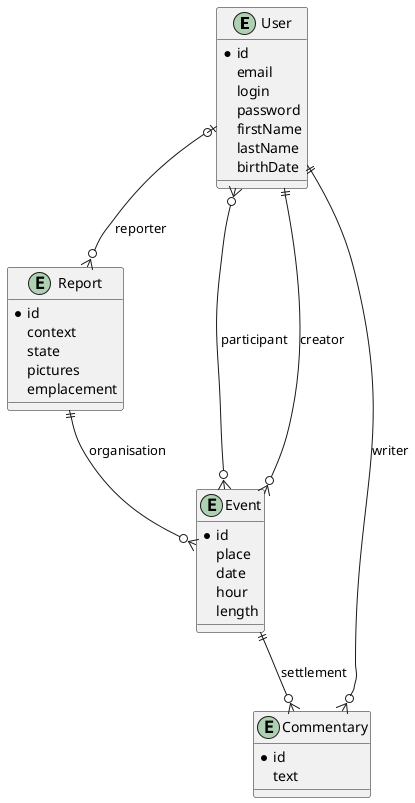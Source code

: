 @startuml

entity User{
    * id
    email
    login
    password
    firstName
    lastName
    birthDate
}

entity Report {
    * id
    context
    state
    pictures
    emplacement
}

entity Event {
    * id
    place
    date
    hour
    length
}

entity Commentary {
    * id
    text
}

User |o--o{ Report : reporter
Report ||--o{ Event : organisation
Event ||--o{ Commentary : settlement
Commentary }o--|| User : writer
User }o--o{ Event : participant
User ||--o{ Event : creator

@enduml
